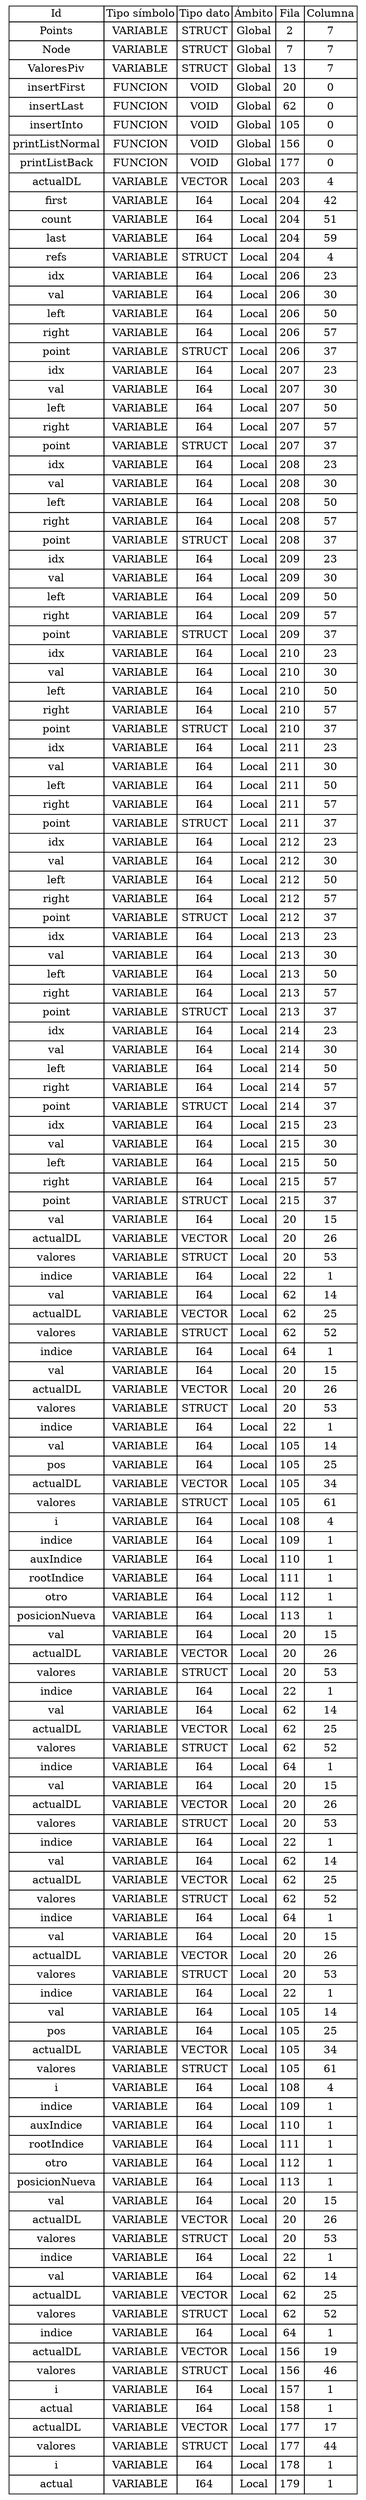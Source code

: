 
	digraph {
		tablaSimbolos [
		  shape=plaintext
		  label=<
			<table border='0' cellborder='1' color='black' cellspacing='0'>
			  <tr>
				  <td>Id</td>
				  <td>Tipo símbolo</td>
				  <td>Tipo dato</td>
				  <td>Ámbito</td>
				  <td>Fila</td>
				  <td>Columna</td>
			  </tr>
	
<tr>
<td cellpadding='4'>
Points
</td>
<td cellpadding='4'>VARIABLE
</td>
<td cellpadding='4'>STRUCT
</td>
<td cellpadding='4'>Global
</td>
<td cellpadding='4'>
2
</td>
<td cellpadding='4'>
7
</td>
</tr>

<tr>
<td cellpadding='4'>
Node
</td>
<td cellpadding='4'>VARIABLE
</td>
<td cellpadding='4'>STRUCT
</td>
<td cellpadding='4'>Global
</td>
<td cellpadding='4'>
7
</td>
<td cellpadding='4'>
7
</td>
</tr>

<tr>
<td cellpadding='4'>
ValoresPiv
</td>
<td cellpadding='4'>VARIABLE
</td>
<td cellpadding='4'>STRUCT
</td>
<td cellpadding='4'>Global
</td>
<td cellpadding='4'>
13
</td>
<td cellpadding='4'>
7
</td>
</tr>

<tr>
<td cellpadding='4'>
insertFirst
</td>
<td cellpadding='4'>FUNCION
</td>
<td cellpadding='4'>VOID
</td>
<td cellpadding='4'>Global
</td>
<td cellpadding='4'>
20
</td>
<td cellpadding='4'>
0
</td>
</tr>

<tr>
<td cellpadding='4'>
insertLast
</td>
<td cellpadding='4'>FUNCION
</td>
<td cellpadding='4'>VOID
</td>
<td cellpadding='4'>Global
</td>
<td cellpadding='4'>
62
</td>
<td cellpadding='4'>
0
</td>
</tr>

<tr>
<td cellpadding='4'>
insertInto
</td>
<td cellpadding='4'>FUNCION
</td>
<td cellpadding='4'>VOID
</td>
<td cellpadding='4'>Global
</td>
<td cellpadding='4'>
105
</td>
<td cellpadding='4'>
0
</td>
</tr>

<tr>
<td cellpadding='4'>
printListNormal
</td>
<td cellpadding='4'>FUNCION
</td>
<td cellpadding='4'>VOID
</td>
<td cellpadding='4'>Global
</td>
<td cellpadding='4'>
156
</td>
<td cellpadding='4'>
0
</td>
</tr>

<tr>
<td cellpadding='4'>
printListBack
</td>
<td cellpadding='4'>FUNCION
</td>
<td cellpadding='4'>VOID
</td>
<td cellpadding='4'>Global
</td>
<td cellpadding='4'>
177
</td>
<td cellpadding='4'>
0
</td>
</tr>

<tr>
<td cellpadding='4'>
actualDL
</td>
<td cellpadding='4'>VARIABLE
</td>
<td cellpadding='4'>VECTOR
</td>
<td cellpadding='4'>Local
</td>
<td cellpadding='4'>
203
</td>
<td cellpadding='4'>
4
</td>
</tr>

<tr>
<td cellpadding='4'>
first
</td>
<td cellpadding='4'>VARIABLE
</td>
<td cellpadding='4'>I64
</td>
<td cellpadding='4'>Local
</td>
<td cellpadding='4'>
204
</td>
<td cellpadding='4'>
42
</td>
</tr>

<tr>
<td cellpadding='4'>
count
</td>
<td cellpadding='4'>VARIABLE
</td>
<td cellpadding='4'>I64
</td>
<td cellpadding='4'>Local
</td>
<td cellpadding='4'>
204
</td>
<td cellpadding='4'>
51
</td>
</tr>

<tr>
<td cellpadding='4'>
last
</td>
<td cellpadding='4'>VARIABLE
</td>
<td cellpadding='4'>I64
</td>
<td cellpadding='4'>Local
</td>
<td cellpadding='4'>
204
</td>
<td cellpadding='4'>
59
</td>
</tr>

<tr>
<td cellpadding='4'>
refs
</td>
<td cellpadding='4'>VARIABLE
</td>
<td cellpadding='4'>STRUCT
</td>
<td cellpadding='4'>Local
</td>
<td cellpadding='4'>
204
</td>
<td cellpadding='4'>
4
</td>
</tr>

<tr>
<td cellpadding='4'>
idx
</td>
<td cellpadding='4'>VARIABLE
</td>
<td cellpadding='4'>I64
</td>
<td cellpadding='4'>Local
</td>
<td cellpadding='4'>
206
</td>
<td cellpadding='4'>
23
</td>
</tr>

<tr>
<td cellpadding='4'>
val
</td>
<td cellpadding='4'>VARIABLE
</td>
<td cellpadding='4'>I64
</td>
<td cellpadding='4'>Local
</td>
<td cellpadding='4'>
206
</td>
<td cellpadding='4'>
30
</td>
</tr>

<tr>
<td cellpadding='4'>
left
</td>
<td cellpadding='4'>VARIABLE
</td>
<td cellpadding='4'>I64
</td>
<td cellpadding='4'>Local
</td>
<td cellpadding='4'>
206
</td>
<td cellpadding='4'>
50
</td>
</tr>

<tr>
<td cellpadding='4'>
right
</td>
<td cellpadding='4'>VARIABLE
</td>
<td cellpadding='4'>I64
</td>
<td cellpadding='4'>Local
</td>
<td cellpadding='4'>
206
</td>
<td cellpadding='4'>
57
</td>
</tr>

<tr>
<td cellpadding='4'>
point
</td>
<td cellpadding='4'>VARIABLE
</td>
<td cellpadding='4'>STRUCT
</td>
<td cellpadding='4'>Local
</td>
<td cellpadding='4'>
206
</td>
<td cellpadding='4'>
37
</td>
</tr>

<tr>
<td cellpadding='4'>
idx
</td>
<td cellpadding='4'>VARIABLE
</td>
<td cellpadding='4'>I64
</td>
<td cellpadding='4'>Local
</td>
<td cellpadding='4'>
207
</td>
<td cellpadding='4'>
23
</td>
</tr>

<tr>
<td cellpadding='4'>
val
</td>
<td cellpadding='4'>VARIABLE
</td>
<td cellpadding='4'>I64
</td>
<td cellpadding='4'>Local
</td>
<td cellpadding='4'>
207
</td>
<td cellpadding='4'>
30
</td>
</tr>

<tr>
<td cellpadding='4'>
left
</td>
<td cellpadding='4'>VARIABLE
</td>
<td cellpadding='4'>I64
</td>
<td cellpadding='4'>Local
</td>
<td cellpadding='4'>
207
</td>
<td cellpadding='4'>
50
</td>
</tr>

<tr>
<td cellpadding='4'>
right
</td>
<td cellpadding='4'>VARIABLE
</td>
<td cellpadding='4'>I64
</td>
<td cellpadding='4'>Local
</td>
<td cellpadding='4'>
207
</td>
<td cellpadding='4'>
57
</td>
</tr>

<tr>
<td cellpadding='4'>
point
</td>
<td cellpadding='4'>VARIABLE
</td>
<td cellpadding='4'>STRUCT
</td>
<td cellpadding='4'>Local
</td>
<td cellpadding='4'>
207
</td>
<td cellpadding='4'>
37
</td>
</tr>

<tr>
<td cellpadding='4'>
idx
</td>
<td cellpadding='4'>VARIABLE
</td>
<td cellpadding='4'>I64
</td>
<td cellpadding='4'>Local
</td>
<td cellpadding='4'>
208
</td>
<td cellpadding='4'>
23
</td>
</tr>

<tr>
<td cellpadding='4'>
val
</td>
<td cellpadding='4'>VARIABLE
</td>
<td cellpadding='4'>I64
</td>
<td cellpadding='4'>Local
</td>
<td cellpadding='4'>
208
</td>
<td cellpadding='4'>
30
</td>
</tr>

<tr>
<td cellpadding='4'>
left
</td>
<td cellpadding='4'>VARIABLE
</td>
<td cellpadding='4'>I64
</td>
<td cellpadding='4'>Local
</td>
<td cellpadding='4'>
208
</td>
<td cellpadding='4'>
50
</td>
</tr>

<tr>
<td cellpadding='4'>
right
</td>
<td cellpadding='4'>VARIABLE
</td>
<td cellpadding='4'>I64
</td>
<td cellpadding='4'>Local
</td>
<td cellpadding='4'>
208
</td>
<td cellpadding='4'>
57
</td>
</tr>

<tr>
<td cellpadding='4'>
point
</td>
<td cellpadding='4'>VARIABLE
</td>
<td cellpadding='4'>STRUCT
</td>
<td cellpadding='4'>Local
</td>
<td cellpadding='4'>
208
</td>
<td cellpadding='4'>
37
</td>
</tr>

<tr>
<td cellpadding='4'>
idx
</td>
<td cellpadding='4'>VARIABLE
</td>
<td cellpadding='4'>I64
</td>
<td cellpadding='4'>Local
</td>
<td cellpadding='4'>
209
</td>
<td cellpadding='4'>
23
</td>
</tr>

<tr>
<td cellpadding='4'>
val
</td>
<td cellpadding='4'>VARIABLE
</td>
<td cellpadding='4'>I64
</td>
<td cellpadding='4'>Local
</td>
<td cellpadding='4'>
209
</td>
<td cellpadding='4'>
30
</td>
</tr>

<tr>
<td cellpadding='4'>
left
</td>
<td cellpadding='4'>VARIABLE
</td>
<td cellpadding='4'>I64
</td>
<td cellpadding='4'>Local
</td>
<td cellpadding='4'>
209
</td>
<td cellpadding='4'>
50
</td>
</tr>

<tr>
<td cellpadding='4'>
right
</td>
<td cellpadding='4'>VARIABLE
</td>
<td cellpadding='4'>I64
</td>
<td cellpadding='4'>Local
</td>
<td cellpadding='4'>
209
</td>
<td cellpadding='4'>
57
</td>
</tr>

<tr>
<td cellpadding='4'>
point
</td>
<td cellpadding='4'>VARIABLE
</td>
<td cellpadding='4'>STRUCT
</td>
<td cellpadding='4'>Local
</td>
<td cellpadding='4'>
209
</td>
<td cellpadding='4'>
37
</td>
</tr>

<tr>
<td cellpadding='4'>
idx
</td>
<td cellpadding='4'>VARIABLE
</td>
<td cellpadding='4'>I64
</td>
<td cellpadding='4'>Local
</td>
<td cellpadding='4'>
210
</td>
<td cellpadding='4'>
23
</td>
</tr>

<tr>
<td cellpadding='4'>
val
</td>
<td cellpadding='4'>VARIABLE
</td>
<td cellpadding='4'>I64
</td>
<td cellpadding='4'>Local
</td>
<td cellpadding='4'>
210
</td>
<td cellpadding='4'>
30
</td>
</tr>

<tr>
<td cellpadding='4'>
left
</td>
<td cellpadding='4'>VARIABLE
</td>
<td cellpadding='4'>I64
</td>
<td cellpadding='4'>Local
</td>
<td cellpadding='4'>
210
</td>
<td cellpadding='4'>
50
</td>
</tr>

<tr>
<td cellpadding='4'>
right
</td>
<td cellpadding='4'>VARIABLE
</td>
<td cellpadding='4'>I64
</td>
<td cellpadding='4'>Local
</td>
<td cellpadding='4'>
210
</td>
<td cellpadding='4'>
57
</td>
</tr>

<tr>
<td cellpadding='4'>
point
</td>
<td cellpadding='4'>VARIABLE
</td>
<td cellpadding='4'>STRUCT
</td>
<td cellpadding='4'>Local
</td>
<td cellpadding='4'>
210
</td>
<td cellpadding='4'>
37
</td>
</tr>

<tr>
<td cellpadding='4'>
idx
</td>
<td cellpadding='4'>VARIABLE
</td>
<td cellpadding='4'>I64
</td>
<td cellpadding='4'>Local
</td>
<td cellpadding='4'>
211
</td>
<td cellpadding='4'>
23
</td>
</tr>

<tr>
<td cellpadding='4'>
val
</td>
<td cellpadding='4'>VARIABLE
</td>
<td cellpadding='4'>I64
</td>
<td cellpadding='4'>Local
</td>
<td cellpadding='4'>
211
</td>
<td cellpadding='4'>
30
</td>
</tr>

<tr>
<td cellpadding='4'>
left
</td>
<td cellpadding='4'>VARIABLE
</td>
<td cellpadding='4'>I64
</td>
<td cellpadding='4'>Local
</td>
<td cellpadding='4'>
211
</td>
<td cellpadding='4'>
50
</td>
</tr>

<tr>
<td cellpadding='4'>
right
</td>
<td cellpadding='4'>VARIABLE
</td>
<td cellpadding='4'>I64
</td>
<td cellpadding='4'>Local
</td>
<td cellpadding='4'>
211
</td>
<td cellpadding='4'>
57
</td>
</tr>

<tr>
<td cellpadding='4'>
point
</td>
<td cellpadding='4'>VARIABLE
</td>
<td cellpadding='4'>STRUCT
</td>
<td cellpadding='4'>Local
</td>
<td cellpadding='4'>
211
</td>
<td cellpadding='4'>
37
</td>
</tr>

<tr>
<td cellpadding='4'>
idx
</td>
<td cellpadding='4'>VARIABLE
</td>
<td cellpadding='4'>I64
</td>
<td cellpadding='4'>Local
</td>
<td cellpadding='4'>
212
</td>
<td cellpadding='4'>
23
</td>
</tr>

<tr>
<td cellpadding='4'>
val
</td>
<td cellpadding='4'>VARIABLE
</td>
<td cellpadding='4'>I64
</td>
<td cellpadding='4'>Local
</td>
<td cellpadding='4'>
212
</td>
<td cellpadding='4'>
30
</td>
</tr>

<tr>
<td cellpadding='4'>
left
</td>
<td cellpadding='4'>VARIABLE
</td>
<td cellpadding='4'>I64
</td>
<td cellpadding='4'>Local
</td>
<td cellpadding='4'>
212
</td>
<td cellpadding='4'>
50
</td>
</tr>

<tr>
<td cellpadding='4'>
right
</td>
<td cellpadding='4'>VARIABLE
</td>
<td cellpadding='4'>I64
</td>
<td cellpadding='4'>Local
</td>
<td cellpadding='4'>
212
</td>
<td cellpadding='4'>
57
</td>
</tr>

<tr>
<td cellpadding='4'>
point
</td>
<td cellpadding='4'>VARIABLE
</td>
<td cellpadding='4'>STRUCT
</td>
<td cellpadding='4'>Local
</td>
<td cellpadding='4'>
212
</td>
<td cellpadding='4'>
37
</td>
</tr>

<tr>
<td cellpadding='4'>
idx
</td>
<td cellpadding='4'>VARIABLE
</td>
<td cellpadding='4'>I64
</td>
<td cellpadding='4'>Local
</td>
<td cellpadding='4'>
213
</td>
<td cellpadding='4'>
23
</td>
</tr>

<tr>
<td cellpadding='4'>
val
</td>
<td cellpadding='4'>VARIABLE
</td>
<td cellpadding='4'>I64
</td>
<td cellpadding='4'>Local
</td>
<td cellpadding='4'>
213
</td>
<td cellpadding='4'>
30
</td>
</tr>

<tr>
<td cellpadding='4'>
left
</td>
<td cellpadding='4'>VARIABLE
</td>
<td cellpadding='4'>I64
</td>
<td cellpadding='4'>Local
</td>
<td cellpadding='4'>
213
</td>
<td cellpadding='4'>
50
</td>
</tr>

<tr>
<td cellpadding='4'>
right
</td>
<td cellpadding='4'>VARIABLE
</td>
<td cellpadding='4'>I64
</td>
<td cellpadding='4'>Local
</td>
<td cellpadding='4'>
213
</td>
<td cellpadding='4'>
57
</td>
</tr>

<tr>
<td cellpadding='4'>
point
</td>
<td cellpadding='4'>VARIABLE
</td>
<td cellpadding='4'>STRUCT
</td>
<td cellpadding='4'>Local
</td>
<td cellpadding='4'>
213
</td>
<td cellpadding='4'>
37
</td>
</tr>

<tr>
<td cellpadding='4'>
idx
</td>
<td cellpadding='4'>VARIABLE
</td>
<td cellpadding='4'>I64
</td>
<td cellpadding='4'>Local
</td>
<td cellpadding='4'>
214
</td>
<td cellpadding='4'>
23
</td>
</tr>

<tr>
<td cellpadding='4'>
val
</td>
<td cellpadding='4'>VARIABLE
</td>
<td cellpadding='4'>I64
</td>
<td cellpadding='4'>Local
</td>
<td cellpadding='4'>
214
</td>
<td cellpadding='4'>
30
</td>
</tr>

<tr>
<td cellpadding='4'>
left
</td>
<td cellpadding='4'>VARIABLE
</td>
<td cellpadding='4'>I64
</td>
<td cellpadding='4'>Local
</td>
<td cellpadding='4'>
214
</td>
<td cellpadding='4'>
50
</td>
</tr>

<tr>
<td cellpadding='4'>
right
</td>
<td cellpadding='4'>VARIABLE
</td>
<td cellpadding='4'>I64
</td>
<td cellpadding='4'>Local
</td>
<td cellpadding='4'>
214
</td>
<td cellpadding='4'>
57
</td>
</tr>

<tr>
<td cellpadding='4'>
point
</td>
<td cellpadding='4'>VARIABLE
</td>
<td cellpadding='4'>STRUCT
</td>
<td cellpadding='4'>Local
</td>
<td cellpadding='4'>
214
</td>
<td cellpadding='4'>
37
</td>
</tr>

<tr>
<td cellpadding='4'>
idx
</td>
<td cellpadding='4'>VARIABLE
</td>
<td cellpadding='4'>I64
</td>
<td cellpadding='4'>Local
</td>
<td cellpadding='4'>
215
</td>
<td cellpadding='4'>
23
</td>
</tr>

<tr>
<td cellpadding='4'>
val
</td>
<td cellpadding='4'>VARIABLE
</td>
<td cellpadding='4'>I64
</td>
<td cellpadding='4'>Local
</td>
<td cellpadding='4'>
215
</td>
<td cellpadding='4'>
30
</td>
</tr>

<tr>
<td cellpadding='4'>
left
</td>
<td cellpadding='4'>VARIABLE
</td>
<td cellpadding='4'>I64
</td>
<td cellpadding='4'>Local
</td>
<td cellpadding='4'>
215
</td>
<td cellpadding='4'>
50
</td>
</tr>

<tr>
<td cellpadding='4'>
right
</td>
<td cellpadding='4'>VARIABLE
</td>
<td cellpadding='4'>I64
</td>
<td cellpadding='4'>Local
</td>
<td cellpadding='4'>
215
</td>
<td cellpadding='4'>
57
</td>
</tr>

<tr>
<td cellpadding='4'>
point
</td>
<td cellpadding='4'>VARIABLE
</td>
<td cellpadding='4'>STRUCT
</td>
<td cellpadding='4'>Local
</td>
<td cellpadding='4'>
215
</td>
<td cellpadding='4'>
37
</td>
</tr>

<tr>
<td cellpadding='4'>
val
</td>
<td cellpadding='4'>VARIABLE
</td>
<td cellpadding='4'>I64
</td>
<td cellpadding='4'>Local
</td>
<td cellpadding='4'>
20
</td>
<td cellpadding='4'>
15
</td>
</tr>

<tr>
<td cellpadding='4'>
actualDL
</td>
<td cellpadding='4'>VARIABLE
</td>
<td cellpadding='4'>VECTOR
</td>
<td cellpadding='4'>Local
</td>
<td cellpadding='4'>
20
</td>
<td cellpadding='4'>
26
</td>
</tr>

<tr>
<td cellpadding='4'>
valores
</td>
<td cellpadding='4'>VARIABLE
</td>
<td cellpadding='4'>STRUCT
</td>
<td cellpadding='4'>Local
</td>
<td cellpadding='4'>
20
</td>
<td cellpadding='4'>
53
</td>
</tr>

<tr>
<td cellpadding='4'>
indice
</td>
<td cellpadding='4'>VARIABLE
</td>
<td cellpadding='4'>I64
</td>
<td cellpadding='4'>Local
</td>
<td cellpadding='4'>
22
</td>
<td cellpadding='4'>
1
</td>
</tr>

<tr>
<td cellpadding='4'>
val
</td>
<td cellpadding='4'>VARIABLE
</td>
<td cellpadding='4'>I64
</td>
<td cellpadding='4'>Local
</td>
<td cellpadding='4'>
62
</td>
<td cellpadding='4'>
14
</td>
</tr>

<tr>
<td cellpadding='4'>
actualDL
</td>
<td cellpadding='4'>VARIABLE
</td>
<td cellpadding='4'>VECTOR
</td>
<td cellpadding='4'>Local
</td>
<td cellpadding='4'>
62
</td>
<td cellpadding='4'>
25
</td>
</tr>

<tr>
<td cellpadding='4'>
valores
</td>
<td cellpadding='4'>VARIABLE
</td>
<td cellpadding='4'>STRUCT
</td>
<td cellpadding='4'>Local
</td>
<td cellpadding='4'>
62
</td>
<td cellpadding='4'>
52
</td>
</tr>

<tr>
<td cellpadding='4'>
indice
</td>
<td cellpadding='4'>VARIABLE
</td>
<td cellpadding='4'>I64
</td>
<td cellpadding='4'>Local
</td>
<td cellpadding='4'>
64
</td>
<td cellpadding='4'>
1
</td>
</tr>

<tr>
<td cellpadding='4'>
val
</td>
<td cellpadding='4'>VARIABLE
</td>
<td cellpadding='4'>I64
</td>
<td cellpadding='4'>Local
</td>
<td cellpadding='4'>
20
</td>
<td cellpadding='4'>
15
</td>
</tr>

<tr>
<td cellpadding='4'>
actualDL
</td>
<td cellpadding='4'>VARIABLE
</td>
<td cellpadding='4'>VECTOR
</td>
<td cellpadding='4'>Local
</td>
<td cellpadding='4'>
20
</td>
<td cellpadding='4'>
26
</td>
</tr>

<tr>
<td cellpadding='4'>
valores
</td>
<td cellpadding='4'>VARIABLE
</td>
<td cellpadding='4'>STRUCT
</td>
<td cellpadding='4'>Local
</td>
<td cellpadding='4'>
20
</td>
<td cellpadding='4'>
53
</td>
</tr>

<tr>
<td cellpadding='4'>
indice
</td>
<td cellpadding='4'>VARIABLE
</td>
<td cellpadding='4'>I64
</td>
<td cellpadding='4'>Local
</td>
<td cellpadding='4'>
22
</td>
<td cellpadding='4'>
1
</td>
</tr>

<tr>
<td cellpadding='4'>
val
</td>
<td cellpadding='4'>VARIABLE
</td>
<td cellpadding='4'>I64
</td>
<td cellpadding='4'>Local
</td>
<td cellpadding='4'>
105
</td>
<td cellpadding='4'>
14
</td>
</tr>

<tr>
<td cellpadding='4'>
pos
</td>
<td cellpadding='4'>VARIABLE
</td>
<td cellpadding='4'>I64
</td>
<td cellpadding='4'>Local
</td>
<td cellpadding='4'>
105
</td>
<td cellpadding='4'>
25
</td>
</tr>

<tr>
<td cellpadding='4'>
actualDL
</td>
<td cellpadding='4'>VARIABLE
</td>
<td cellpadding='4'>VECTOR
</td>
<td cellpadding='4'>Local
</td>
<td cellpadding='4'>
105
</td>
<td cellpadding='4'>
34
</td>
</tr>

<tr>
<td cellpadding='4'>
valores
</td>
<td cellpadding='4'>VARIABLE
</td>
<td cellpadding='4'>STRUCT
</td>
<td cellpadding='4'>Local
</td>
<td cellpadding='4'>
105
</td>
<td cellpadding='4'>
61
</td>
</tr>

<tr>
<td cellpadding='4'>
i
</td>
<td cellpadding='4'>VARIABLE
</td>
<td cellpadding='4'>I64
</td>
<td cellpadding='4'>Local
</td>
<td cellpadding='4'>
108
</td>
<td cellpadding='4'>
4
</td>
</tr>

<tr>
<td cellpadding='4'>
indice
</td>
<td cellpadding='4'>VARIABLE
</td>
<td cellpadding='4'>I64
</td>
<td cellpadding='4'>Local
</td>
<td cellpadding='4'>
109
</td>
<td cellpadding='4'>
1
</td>
</tr>

<tr>
<td cellpadding='4'>
auxIndice
</td>
<td cellpadding='4'>VARIABLE
</td>
<td cellpadding='4'>I64
</td>
<td cellpadding='4'>Local
</td>
<td cellpadding='4'>
110
</td>
<td cellpadding='4'>
1
</td>
</tr>

<tr>
<td cellpadding='4'>
rootIndice
</td>
<td cellpadding='4'>VARIABLE
</td>
<td cellpadding='4'>I64
</td>
<td cellpadding='4'>Local
</td>
<td cellpadding='4'>
111
</td>
<td cellpadding='4'>
1
</td>
</tr>

<tr>
<td cellpadding='4'>
otro
</td>
<td cellpadding='4'>VARIABLE
</td>
<td cellpadding='4'>I64
</td>
<td cellpadding='4'>Local
</td>
<td cellpadding='4'>
112
</td>
<td cellpadding='4'>
1
</td>
</tr>

<tr>
<td cellpadding='4'>
posicionNueva
</td>
<td cellpadding='4'>VARIABLE
</td>
<td cellpadding='4'>I64
</td>
<td cellpadding='4'>Local
</td>
<td cellpadding='4'>
113
</td>
<td cellpadding='4'>
1
</td>
</tr>

<tr>
<td cellpadding='4'>
val
</td>
<td cellpadding='4'>VARIABLE
</td>
<td cellpadding='4'>I64
</td>
<td cellpadding='4'>Local
</td>
<td cellpadding='4'>
20
</td>
<td cellpadding='4'>
15
</td>
</tr>

<tr>
<td cellpadding='4'>
actualDL
</td>
<td cellpadding='4'>VARIABLE
</td>
<td cellpadding='4'>VECTOR
</td>
<td cellpadding='4'>Local
</td>
<td cellpadding='4'>
20
</td>
<td cellpadding='4'>
26
</td>
</tr>

<tr>
<td cellpadding='4'>
valores
</td>
<td cellpadding='4'>VARIABLE
</td>
<td cellpadding='4'>STRUCT
</td>
<td cellpadding='4'>Local
</td>
<td cellpadding='4'>
20
</td>
<td cellpadding='4'>
53
</td>
</tr>

<tr>
<td cellpadding='4'>
indice
</td>
<td cellpadding='4'>VARIABLE
</td>
<td cellpadding='4'>I64
</td>
<td cellpadding='4'>Local
</td>
<td cellpadding='4'>
22
</td>
<td cellpadding='4'>
1
</td>
</tr>

<tr>
<td cellpadding='4'>
val
</td>
<td cellpadding='4'>VARIABLE
</td>
<td cellpadding='4'>I64
</td>
<td cellpadding='4'>Local
</td>
<td cellpadding='4'>
62
</td>
<td cellpadding='4'>
14
</td>
</tr>

<tr>
<td cellpadding='4'>
actualDL
</td>
<td cellpadding='4'>VARIABLE
</td>
<td cellpadding='4'>VECTOR
</td>
<td cellpadding='4'>Local
</td>
<td cellpadding='4'>
62
</td>
<td cellpadding='4'>
25
</td>
</tr>

<tr>
<td cellpadding='4'>
valores
</td>
<td cellpadding='4'>VARIABLE
</td>
<td cellpadding='4'>STRUCT
</td>
<td cellpadding='4'>Local
</td>
<td cellpadding='4'>
62
</td>
<td cellpadding='4'>
52
</td>
</tr>

<tr>
<td cellpadding='4'>
indice
</td>
<td cellpadding='4'>VARIABLE
</td>
<td cellpadding='4'>I64
</td>
<td cellpadding='4'>Local
</td>
<td cellpadding='4'>
64
</td>
<td cellpadding='4'>
1
</td>
</tr>

<tr>
<td cellpadding='4'>
val
</td>
<td cellpadding='4'>VARIABLE
</td>
<td cellpadding='4'>I64
</td>
<td cellpadding='4'>Local
</td>
<td cellpadding='4'>
20
</td>
<td cellpadding='4'>
15
</td>
</tr>

<tr>
<td cellpadding='4'>
actualDL
</td>
<td cellpadding='4'>VARIABLE
</td>
<td cellpadding='4'>VECTOR
</td>
<td cellpadding='4'>Local
</td>
<td cellpadding='4'>
20
</td>
<td cellpadding='4'>
26
</td>
</tr>

<tr>
<td cellpadding='4'>
valores
</td>
<td cellpadding='4'>VARIABLE
</td>
<td cellpadding='4'>STRUCT
</td>
<td cellpadding='4'>Local
</td>
<td cellpadding='4'>
20
</td>
<td cellpadding='4'>
53
</td>
</tr>

<tr>
<td cellpadding='4'>
indice
</td>
<td cellpadding='4'>VARIABLE
</td>
<td cellpadding='4'>I64
</td>
<td cellpadding='4'>Local
</td>
<td cellpadding='4'>
22
</td>
<td cellpadding='4'>
1
</td>
</tr>

<tr>
<td cellpadding='4'>
val
</td>
<td cellpadding='4'>VARIABLE
</td>
<td cellpadding='4'>I64
</td>
<td cellpadding='4'>Local
</td>
<td cellpadding='4'>
62
</td>
<td cellpadding='4'>
14
</td>
</tr>

<tr>
<td cellpadding='4'>
actualDL
</td>
<td cellpadding='4'>VARIABLE
</td>
<td cellpadding='4'>VECTOR
</td>
<td cellpadding='4'>Local
</td>
<td cellpadding='4'>
62
</td>
<td cellpadding='4'>
25
</td>
</tr>

<tr>
<td cellpadding='4'>
valores
</td>
<td cellpadding='4'>VARIABLE
</td>
<td cellpadding='4'>STRUCT
</td>
<td cellpadding='4'>Local
</td>
<td cellpadding='4'>
62
</td>
<td cellpadding='4'>
52
</td>
</tr>

<tr>
<td cellpadding='4'>
indice
</td>
<td cellpadding='4'>VARIABLE
</td>
<td cellpadding='4'>I64
</td>
<td cellpadding='4'>Local
</td>
<td cellpadding='4'>
64
</td>
<td cellpadding='4'>
1
</td>
</tr>

<tr>
<td cellpadding='4'>
val
</td>
<td cellpadding='4'>VARIABLE
</td>
<td cellpadding='4'>I64
</td>
<td cellpadding='4'>Local
</td>
<td cellpadding='4'>
20
</td>
<td cellpadding='4'>
15
</td>
</tr>

<tr>
<td cellpadding='4'>
actualDL
</td>
<td cellpadding='4'>VARIABLE
</td>
<td cellpadding='4'>VECTOR
</td>
<td cellpadding='4'>Local
</td>
<td cellpadding='4'>
20
</td>
<td cellpadding='4'>
26
</td>
</tr>

<tr>
<td cellpadding='4'>
valores
</td>
<td cellpadding='4'>VARIABLE
</td>
<td cellpadding='4'>STRUCT
</td>
<td cellpadding='4'>Local
</td>
<td cellpadding='4'>
20
</td>
<td cellpadding='4'>
53
</td>
</tr>

<tr>
<td cellpadding='4'>
indice
</td>
<td cellpadding='4'>VARIABLE
</td>
<td cellpadding='4'>I64
</td>
<td cellpadding='4'>Local
</td>
<td cellpadding='4'>
22
</td>
<td cellpadding='4'>
1
</td>
</tr>

<tr>
<td cellpadding='4'>
val
</td>
<td cellpadding='4'>VARIABLE
</td>
<td cellpadding='4'>I64
</td>
<td cellpadding='4'>Local
</td>
<td cellpadding='4'>
105
</td>
<td cellpadding='4'>
14
</td>
</tr>

<tr>
<td cellpadding='4'>
pos
</td>
<td cellpadding='4'>VARIABLE
</td>
<td cellpadding='4'>I64
</td>
<td cellpadding='4'>Local
</td>
<td cellpadding='4'>
105
</td>
<td cellpadding='4'>
25
</td>
</tr>

<tr>
<td cellpadding='4'>
actualDL
</td>
<td cellpadding='4'>VARIABLE
</td>
<td cellpadding='4'>VECTOR
</td>
<td cellpadding='4'>Local
</td>
<td cellpadding='4'>
105
</td>
<td cellpadding='4'>
34
</td>
</tr>

<tr>
<td cellpadding='4'>
valores
</td>
<td cellpadding='4'>VARIABLE
</td>
<td cellpadding='4'>STRUCT
</td>
<td cellpadding='4'>Local
</td>
<td cellpadding='4'>
105
</td>
<td cellpadding='4'>
61
</td>
</tr>

<tr>
<td cellpadding='4'>
i
</td>
<td cellpadding='4'>VARIABLE
</td>
<td cellpadding='4'>I64
</td>
<td cellpadding='4'>Local
</td>
<td cellpadding='4'>
108
</td>
<td cellpadding='4'>
4
</td>
</tr>

<tr>
<td cellpadding='4'>
indice
</td>
<td cellpadding='4'>VARIABLE
</td>
<td cellpadding='4'>I64
</td>
<td cellpadding='4'>Local
</td>
<td cellpadding='4'>
109
</td>
<td cellpadding='4'>
1
</td>
</tr>

<tr>
<td cellpadding='4'>
auxIndice
</td>
<td cellpadding='4'>VARIABLE
</td>
<td cellpadding='4'>I64
</td>
<td cellpadding='4'>Local
</td>
<td cellpadding='4'>
110
</td>
<td cellpadding='4'>
1
</td>
</tr>

<tr>
<td cellpadding='4'>
rootIndice
</td>
<td cellpadding='4'>VARIABLE
</td>
<td cellpadding='4'>I64
</td>
<td cellpadding='4'>Local
</td>
<td cellpadding='4'>
111
</td>
<td cellpadding='4'>
1
</td>
</tr>

<tr>
<td cellpadding='4'>
otro
</td>
<td cellpadding='4'>VARIABLE
</td>
<td cellpadding='4'>I64
</td>
<td cellpadding='4'>Local
</td>
<td cellpadding='4'>
112
</td>
<td cellpadding='4'>
1
</td>
</tr>

<tr>
<td cellpadding='4'>
posicionNueva
</td>
<td cellpadding='4'>VARIABLE
</td>
<td cellpadding='4'>I64
</td>
<td cellpadding='4'>Local
</td>
<td cellpadding='4'>
113
</td>
<td cellpadding='4'>
1
</td>
</tr>

<tr>
<td cellpadding='4'>
val
</td>
<td cellpadding='4'>VARIABLE
</td>
<td cellpadding='4'>I64
</td>
<td cellpadding='4'>Local
</td>
<td cellpadding='4'>
20
</td>
<td cellpadding='4'>
15
</td>
</tr>

<tr>
<td cellpadding='4'>
actualDL
</td>
<td cellpadding='4'>VARIABLE
</td>
<td cellpadding='4'>VECTOR
</td>
<td cellpadding='4'>Local
</td>
<td cellpadding='4'>
20
</td>
<td cellpadding='4'>
26
</td>
</tr>

<tr>
<td cellpadding='4'>
valores
</td>
<td cellpadding='4'>VARIABLE
</td>
<td cellpadding='4'>STRUCT
</td>
<td cellpadding='4'>Local
</td>
<td cellpadding='4'>
20
</td>
<td cellpadding='4'>
53
</td>
</tr>

<tr>
<td cellpadding='4'>
indice
</td>
<td cellpadding='4'>VARIABLE
</td>
<td cellpadding='4'>I64
</td>
<td cellpadding='4'>Local
</td>
<td cellpadding='4'>
22
</td>
<td cellpadding='4'>
1
</td>
</tr>

<tr>
<td cellpadding='4'>
val
</td>
<td cellpadding='4'>VARIABLE
</td>
<td cellpadding='4'>I64
</td>
<td cellpadding='4'>Local
</td>
<td cellpadding='4'>
62
</td>
<td cellpadding='4'>
14
</td>
</tr>

<tr>
<td cellpadding='4'>
actualDL
</td>
<td cellpadding='4'>VARIABLE
</td>
<td cellpadding='4'>VECTOR
</td>
<td cellpadding='4'>Local
</td>
<td cellpadding='4'>
62
</td>
<td cellpadding='4'>
25
</td>
</tr>

<tr>
<td cellpadding='4'>
valores
</td>
<td cellpadding='4'>VARIABLE
</td>
<td cellpadding='4'>STRUCT
</td>
<td cellpadding='4'>Local
</td>
<td cellpadding='4'>
62
</td>
<td cellpadding='4'>
52
</td>
</tr>

<tr>
<td cellpadding='4'>
indice
</td>
<td cellpadding='4'>VARIABLE
</td>
<td cellpadding='4'>I64
</td>
<td cellpadding='4'>Local
</td>
<td cellpadding='4'>
64
</td>
<td cellpadding='4'>
1
</td>
</tr>

<tr>
<td cellpadding='4'>
actualDL
</td>
<td cellpadding='4'>VARIABLE
</td>
<td cellpadding='4'>VECTOR
</td>
<td cellpadding='4'>Local
</td>
<td cellpadding='4'>
156
</td>
<td cellpadding='4'>
19
</td>
</tr>

<tr>
<td cellpadding='4'>
valores
</td>
<td cellpadding='4'>VARIABLE
</td>
<td cellpadding='4'>STRUCT
</td>
<td cellpadding='4'>Local
</td>
<td cellpadding='4'>
156
</td>
<td cellpadding='4'>
46
</td>
</tr>

<tr>
<td cellpadding='4'>
i
</td>
<td cellpadding='4'>VARIABLE
</td>
<td cellpadding='4'>I64
</td>
<td cellpadding='4'>Local
</td>
<td cellpadding='4'>
157
</td>
<td cellpadding='4'>
1
</td>
</tr>

<tr>
<td cellpadding='4'>
actual
</td>
<td cellpadding='4'>VARIABLE
</td>
<td cellpadding='4'>I64
</td>
<td cellpadding='4'>Local
</td>
<td cellpadding='4'>
158
</td>
<td cellpadding='4'>
1
</td>
</tr>

<tr>
<td cellpadding='4'>
actualDL
</td>
<td cellpadding='4'>VARIABLE
</td>
<td cellpadding='4'>VECTOR
</td>
<td cellpadding='4'>Local
</td>
<td cellpadding='4'>
177
</td>
<td cellpadding='4'>
17
</td>
</tr>

<tr>
<td cellpadding='4'>
valores
</td>
<td cellpadding='4'>VARIABLE
</td>
<td cellpadding='4'>STRUCT
</td>
<td cellpadding='4'>Local
</td>
<td cellpadding='4'>
177
</td>
<td cellpadding='4'>
44
</td>
</tr>

<tr>
<td cellpadding='4'>
i
</td>
<td cellpadding='4'>VARIABLE
</td>
<td cellpadding='4'>I64
</td>
<td cellpadding='4'>Local
</td>
<td cellpadding='4'>
178
</td>
<td cellpadding='4'>
1
</td>
</tr>

<tr>
<td cellpadding='4'>
actual
</td>
<td cellpadding='4'>VARIABLE
</td>
<td cellpadding='4'>I64
</td>
<td cellpadding='4'>Local
</td>
<td cellpadding='4'>
179
</td>
<td cellpadding='4'>
1
</td>
</tr>

		</table>
		>];
	}
	